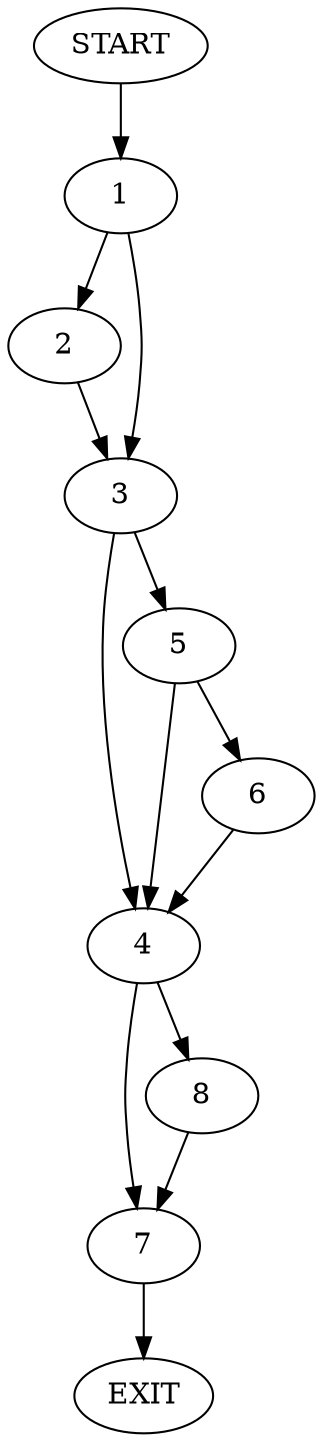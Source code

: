 digraph {
0 [label="START"]
9 [label="EXIT"]
0 -> 1
1 -> 2
1 -> 3
2 -> 3
3 -> 4
3 -> 5
5 -> 6
5 -> 4
4 -> 7
4 -> 8
6 -> 4
8 -> 7
7 -> 9
}
